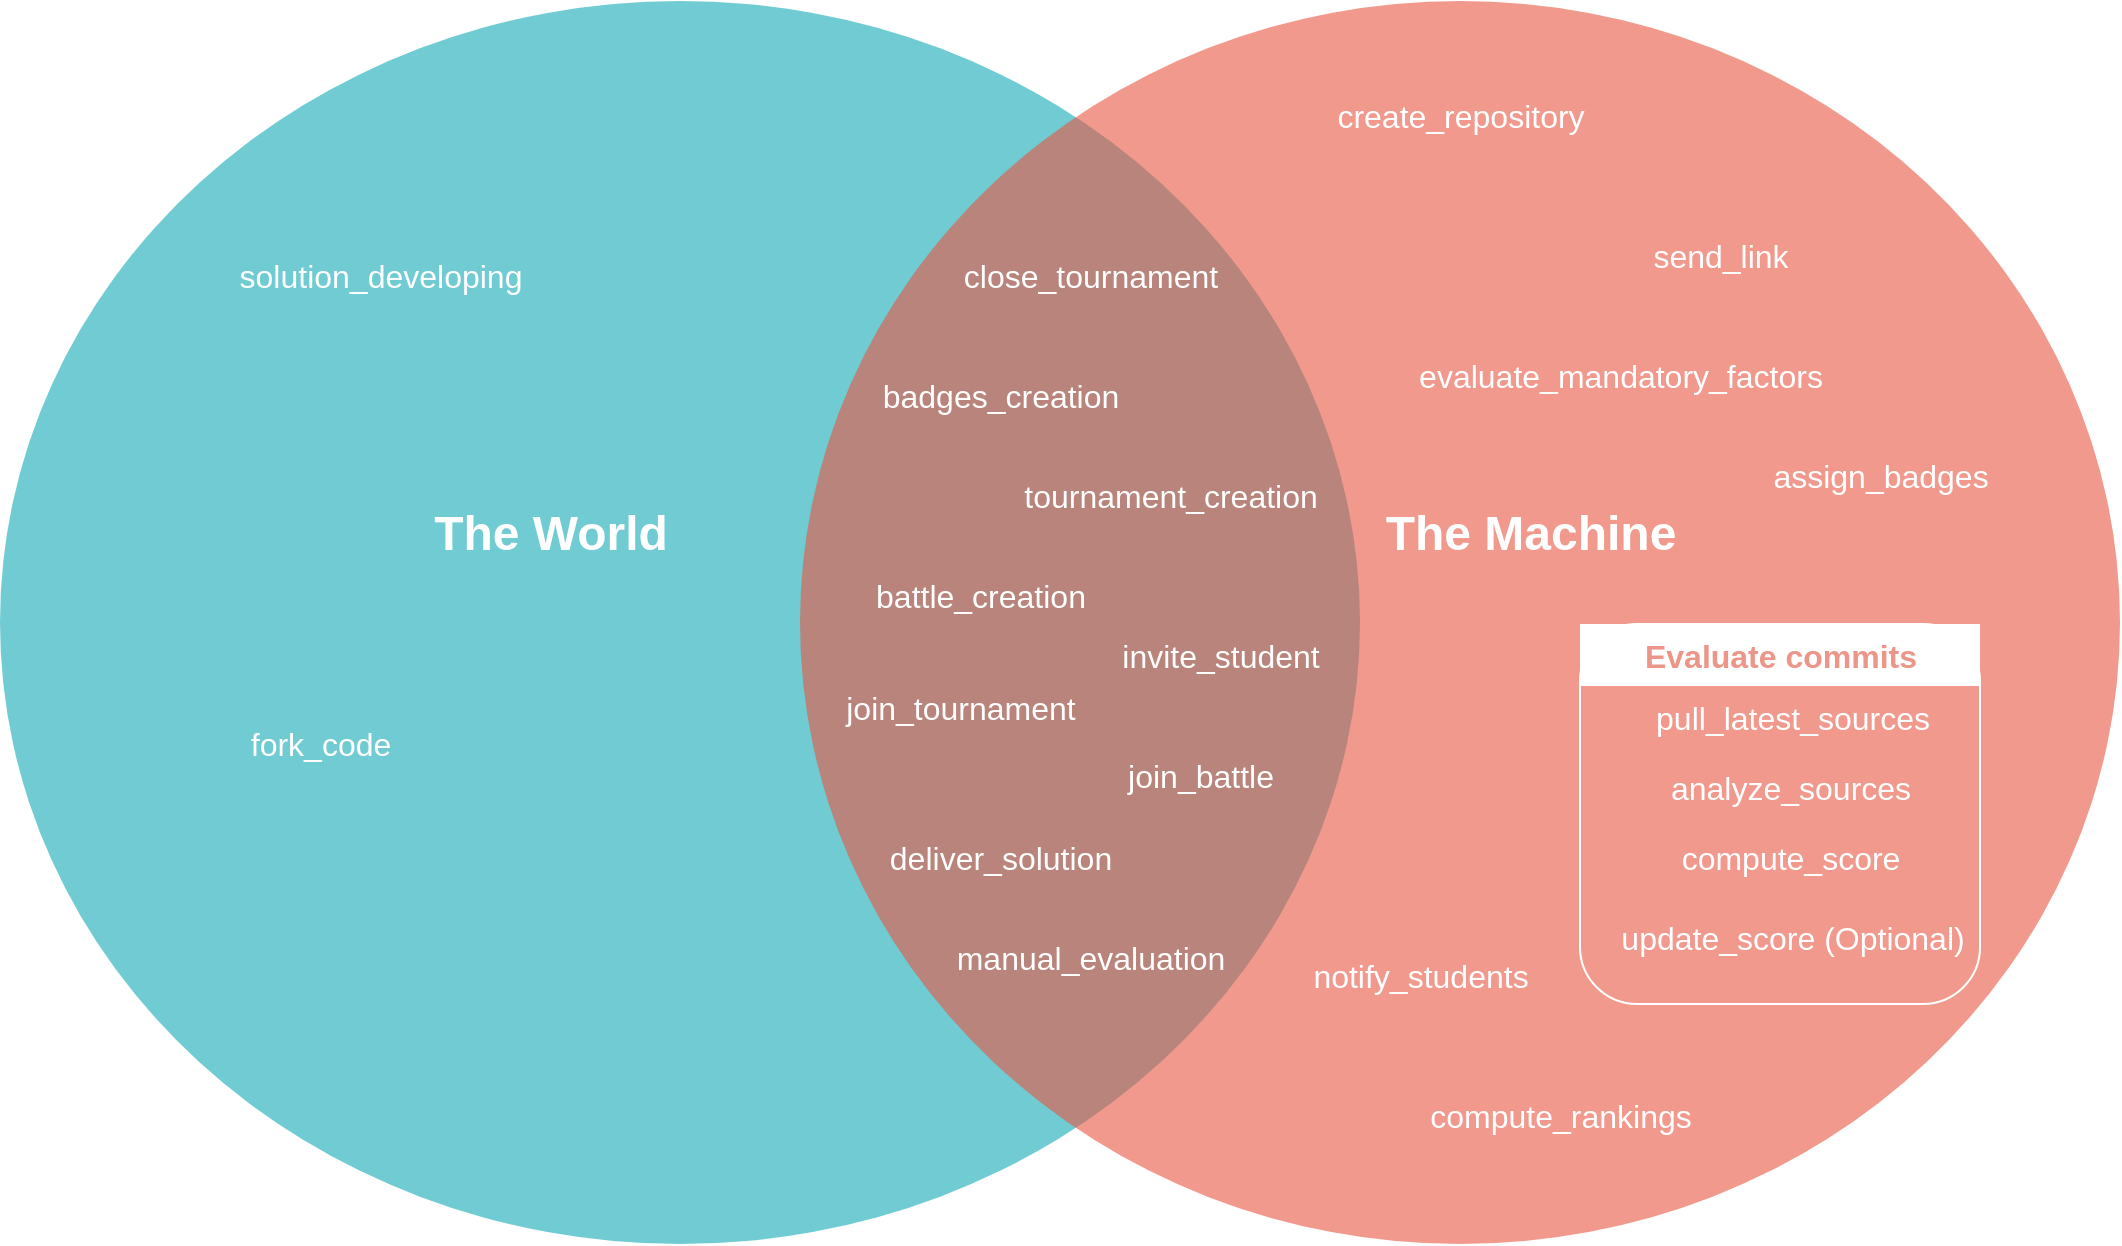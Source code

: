 <mxfile version="21.5.2" type="device">
  <diagram id="3228e29e-7158-1315-38df-8450db1d8a1d" name="Page-1">
    <mxGraphModel dx="2607" dy="1378" grid="1" gridSize="10" guides="1" tooltips="1" connect="1" arrows="1" fold="1" page="1" pageScale="1" pageWidth="1169" pageHeight="827" background="none" math="0" shadow="0">
      <root>
        <mxCell id="0" />
        <mxCell id="1" parent="0" />
        <mxCell id="21532" value="" style="ellipse;fillColor=#12AAB5;opacity=60;strokeColor=none;html=1;fontColor=#FFFFFF;" parent="1" vertex="1">
          <mxGeometry x="60" y="18.5" width="680" height="621.5" as="geometry" />
        </mxCell>
        <mxCell id="21533" value="" style="ellipse;fillColor=#e85642;opacity=60;strokeColor=none;html=1;fontColor=#FFFFFF;" parent="1" vertex="1">
          <mxGeometry x="460" y="18.5" width="660" height="621.5" as="geometry" />
        </mxCell>
        <mxCell id="21534" value="The World" style="text;fontSize=24;align=center;verticalAlign=middle;html=1;fontColor=#FFFFFF;fontStyle=1" parent="1" vertex="1">
          <mxGeometry x="240" y="250" width="190" height="70" as="geometry" />
        </mxCell>
        <mxCell id="21535" value="The Machine" style="text;fontSize=24;align=center;verticalAlign=middle;html=1;fontColor=#FFFFFF;fontStyle=1" parent="1" vertex="1">
          <mxGeometry x="730" y="250" width="190" height="70" as="geometry" />
        </mxCell>
        <mxCell id="21538" value="deliver_solution" style="text;align=center;html=1;fontColor=#FFFFFF;fontSize=16;" parent="1" vertex="1">
          <mxGeometry x="540" y="431" width="40" height="40" as="geometry" />
        </mxCell>
        <mxCell id="heakESXaLEnIxY6wwFmp-21541" value="join_battle" style="text;align=center;html=1;fontColor=#FFFFFF;fontSize=16;" vertex="1" parent="1">
          <mxGeometry x="640" y="390" width="40" height="40" as="geometry" />
        </mxCell>
        <mxCell id="heakESXaLEnIxY6wwFmp-21542" value="join_tournament" style="text;align=center;html=1;fontColor=#FFFFFF;fontSize=16;" vertex="1" parent="1">
          <mxGeometry x="520" y="356" width="40" height="40" as="geometry" />
        </mxCell>
        <mxCell id="heakESXaLEnIxY6wwFmp-21551" value="" style="rounded=1;whiteSpace=wrap;html=1;fillColor=none;strokeColor=#FFFFFF;" vertex="1" parent="1">
          <mxGeometry x="850" y="330" width="200" height="190" as="geometry" />
        </mxCell>
        <mxCell id="heakESXaLEnIxY6wwFmp-21544" value="battle_creation" style="text;align=center;html=1;fontColor=#FFFFFF;fontSize=16;" vertex="1" parent="1">
          <mxGeometry x="530" y="300" width="40" height="40" as="geometry" />
        </mxCell>
        <mxCell id="heakESXaLEnIxY6wwFmp-21545" value="tournament_creation" style="text;align=center;html=1;fontColor=#FFFFFF;fontSize=16;" vertex="1" parent="1">
          <mxGeometry x="625" y="250" width="40" height="40" as="geometry" />
        </mxCell>
        <mxCell id="heakESXaLEnIxY6wwFmp-21546" value="invite_student" style="text;align=center;html=1;fontColor=#FFFFFF;fontSize=16;" vertex="1" parent="1">
          <mxGeometry x="650" y="330" width="40" height="40" as="geometry" />
        </mxCell>
        <mxCell id="heakESXaLEnIxY6wwFmp-21547" value="create_repository" style="text;align=center;html=1;fontColor=#FFFFFF;fontSize=16;" vertex="1" parent="1">
          <mxGeometry x="770" y="60" width="40" height="40" as="geometry" />
        </mxCell>
        <mxCell id="heakESXaLEnIxY6wwFmp-21548" value="send_link" style="text;align=center;html=1;fontColor=#FFFFFF;fontSize=16;" vertex="1" parent="1">
          <mxGeometry x="900" y="130" width="40" height="40" as="geometry" />
        </mxCell>
        <mxCell id="heakESXaLEnIxY6wwFmp-21549" value="analyze_sources" style="text;align=center;html=1;fontColor=#FFFFFF;fontSize=16;" vertex="1" parent="1">
          <mxGeometry x="934.75" y="396" width="40" height="40" as="geometry" />
        </mxCell>
        <mxCell id="heakESXaLEnIxY6wwFmp-21550" value="compute_score" style="text;align=center;html=1;fontColor=#FFFFFF;fontSize=16;" vertex="1" parent="1">
          <mxGeometry x="934.75" y="431" width="40" height="40" as="geometry" />
        </mxCell>
        <mxCell id="heakESXaLEnIxY6wwFmp-21553" value="&lt;font color=&quot;#ec9589&quot;&gt;&lt;b&gt;Evaluate commits&lt;/b&gt;&lt;/font&gt;" style="text;align=center;html=1;fontColor=#FFFFFF;fontSize=16;fillColor=#FFFFFF;" vertex="1" parent="1">
          <mxGeometry x="850" y="330" width="200" height="31" as="geometry" />
        </mxCell>
        <mxCell id="heakESXaLEnIxY6wwFmp-21557" value="pull_latest_sources" style="text;align=center;html=1;fontColor=#FFFFFF;fontSize=16;" vertex="1" parent="1">
          <mxGeometry x="935.5" y="361" width="40" height="40" as="geometry" />
        </mxCell>
        <mxCell id="heakESXaLEnIxY6wwFmp-21558" value="update_score (Optional)" style="text;align=center;html=1;fontColor=#FFFFFF;fontSize=16;" vertex="1" parent="1">
          <mxGeometry x="935.5" y="471" width="40" height="40" as="geometry" />
        </mxCell>
        <mxCell id="heakESXaLEnIxY6wwFmp-21559" value="close_tournament" style="text;align=center;html=1;fontColor=#FFFFFF;fontSize=16;" vertex="1" parent="1">
          <mxGeometry x="585" y="140" width="40" height="40" as="geometry" />
        </mxCell>
        <mxCell id="heakESXaLEnIxY6wwFmp-21560" value="notify_students" style="text;align=center;html=1;fontColor=#FFFFFF;fontSize=16;" vertex="1" parent="1">
          <mxGeometry x="750" y="490" width="40" height="40" as="geometry" />
        </mxCell>
        <mxCell id="heakESXaLEnIxY6wwFmp-21561" value="assign_badges" style="text;align=center;html=1;fontColor=#FFFFFF;fontSize=16;" vertex="1" parent="1">
          <mxGeometry x="980" y="240" width="40" height="40" as="geometry" />
        </mxCell>
        <mxCell id="heakESXaLEnIxY6wwFmp-21562" value="badges_creation" style="text;align=center;html=1;fontColor=#FFFFFF;fontSize=16;" vertex="1" parent="1">
          <mxGeometry x="540" y="200" width="40" height="40" as="geometry" />
        </mxCell>
        <mxCell id="heakESXaLEnIxY6wwFmp-21563" value="solution_developing" style="text;align=center;html=1;fontColor=#FFFFFF;fontSize=16;" vertex="1" parent="1">
          <mxGeometry x="230" y="140" width="40" height="40" as="geometry" />
        </mxCell>
        <mxCell id="heakESXaLEnIxY6wwFmp-21564" value="fork_code" style="text;align=center;html=1;fontColor=#FFFFFF;fontSize=16;" vertex="1" parent="1">
          <mxGeometry x="200" y="374" width="40" height="40" as="geometry" />
        </mxCell>
        <mxCell id="heakESXaLEnIxY6wwFmp-21565" value="manual_evaluation" style="text;align=center;html=1;fontColor=#FFFFFF;fontSize=16;" vertex="1" parent="1">
          <mxGeometry x="584.5" y="481" width="40" height="40" as="geometry" />
        </mxCell>
        <mxCell id="heakESXaLEnIxY6wwFmp-21566" value="compute_rankings" style="text;align=center;html=1;fontColor=#FFFFFF;fontSize=16;" vertex="1" parent="1">
          <mxGeometry x="820" y="560" width="40" height="40" as="geometry" />
        </mxCell>
        <mxCell id="heakESXaLEnIxY6wwFmp-21567" value="evaluate_mandatory_factors" style="text;align=center;html=1;fontColor=#FFFFFF;fontSize=16;" vertex="1" parent="1">
          <mxGeometry x="850" y="190" width="40" height="40" as="geometry" />
        </mxCell>
      </root>
    </mxGraphModel>
  </diagram>
</mxfile>

